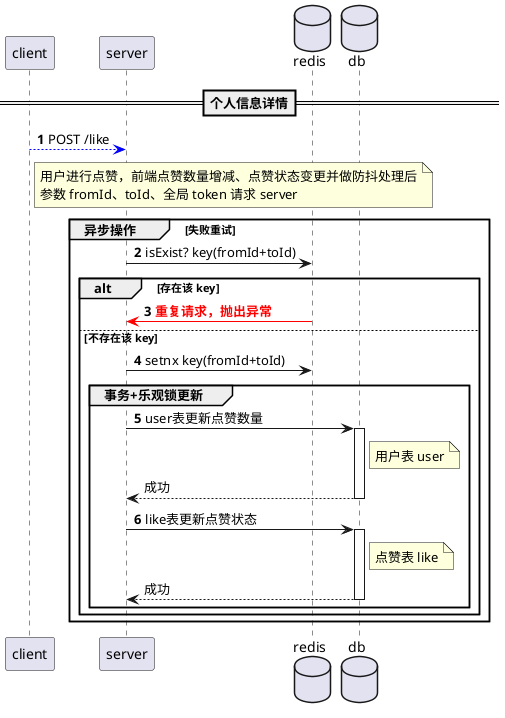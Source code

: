 @startuml like
'https://plantuml.com/sequence-diagram

skinparam ResponseMessageBelowArrow true
autonumber

database redis order 30
participant server order 20 
database db order 40
participant client order 15

==个人信息详情==
client --[#Blue]> server: POST /like
note right of client: 用户进行点赞，前端点赞数量增减、点赞状态变更并做防抖处理后\n参数 fromId、toId、全局 token 请求 server

group 异步操作 [失败重试]

    server -> redis: isExist? key(fromId+toId)

    alt 存在该 key
        redis -[#red]> server: <font color=red>**重复请求，抛出异常**
    else 不存在该 key
        server -> redis: setnx key(fromId+toId)
        group 事务+乐观锁更新
            server -> db++: user表更新点赞数量
            autonumber stop
            note right of db: 用户表 user
            return 成功

            autonumber resume
            server -> db++: like表更新点赞状态
            autonumber stop
            note right of db: 点赞表 like
            return 成功
        end
    end

end

@enduml